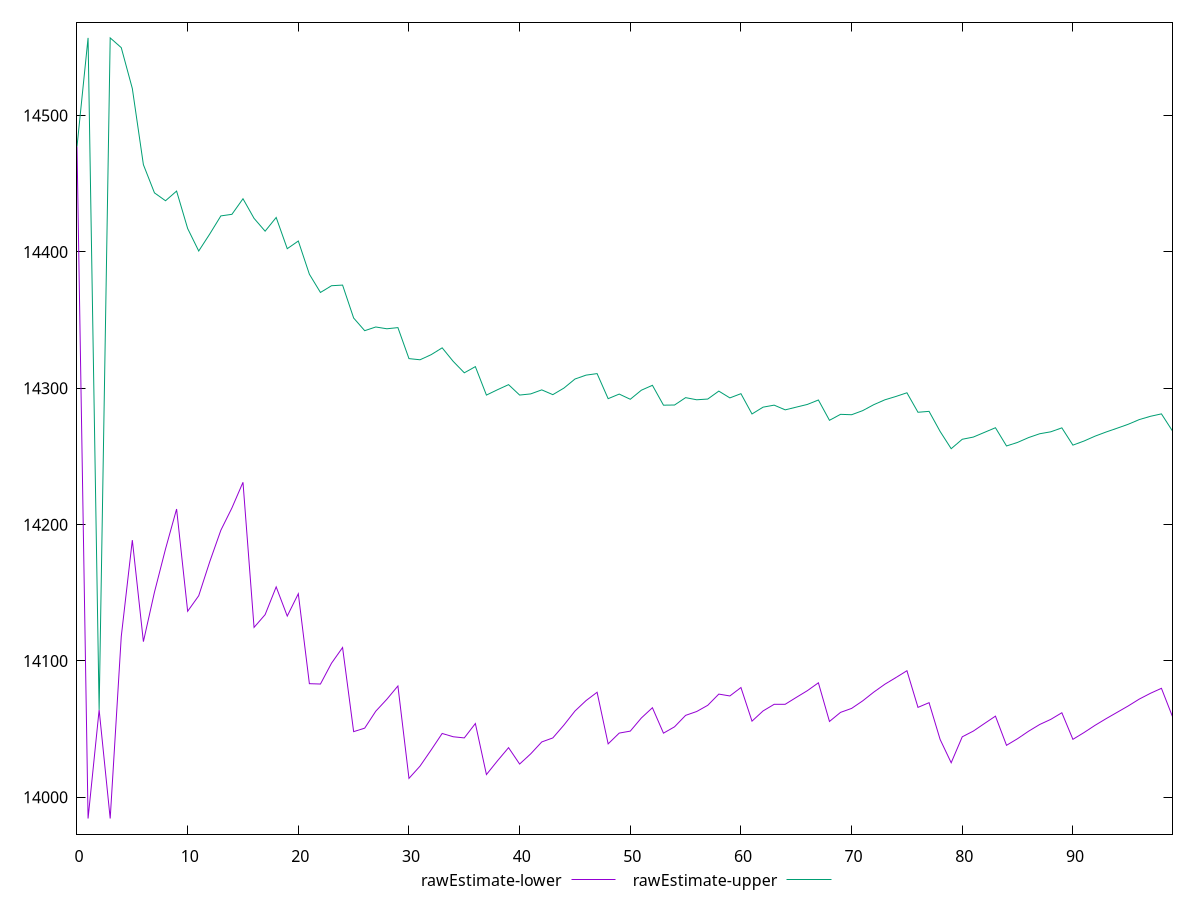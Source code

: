 reset

$rawEstimateLower <<EOF
0 14477.2405
1 13984.469106237446
2 14064.17155
3 13984.469106237446
4 14117.92460208935
5 14188.622624464486
6 14114.185146562428
7 14150.467035104226
8 14182.157840205475
9 14211.434725199404
10 14136.460911631473
11 14147.85927512185
12 14172.886337809465
13 14195.886412067717
14 14212.24212126403
15 14231.050787923941
16 14124.635479242907
17 14133.978730822637
18 14154.335201660353
19 14132.938657941568
20 14149.320618687587
21 14083.356948776383
22 14083.09958896054
23 14098.377378131485
24 14109.878864658154
25 14048.182105500304
26 14050.74983034549
27 14063.169940941452
28 14071.916398116986
29 14081.674632285529
30 14013.91336811307
31 14022.911801859731
32 14034.702832514547
33 14046.841062805788
34 14044.427611963949
35 14043.581581480366
36 14054.132090263429
37 14016.714619047332
38 14026.810145969761
39 14036.438880406484
40 14024.415631294207
41 14031.889741708854
42 14040.623632340072
43 14043.571424432082
44 14052.973008201487
45 14063.289799641938
46 14070.940585251255
47 14077.05890533953
48 14039.211472308056
49 14047.122576378493
50 14048.562825891968
51 14058.191278938366
52 14065.719209268276
53 14047.07125531298
54 14051.724337014284
55 14060.122203057877
56 14062.944499852974
57 14067.49106960247
58 14075.72055506474
59 14074.351177660476
60 14080.524729807334
61 14055.875127679254
62 14063.362314263304
63 14068.209384017056
64 14068.251551294432
65 14073.283678050593
66 14078.21107774398
67 14084.005474700432
68 14055.644089965448
69 14062.312180350002
70 14065.219417833483
71 14070.736934903662
72 14077.145049515322
73 14082.921859239721
74 14087.827014016308
75 14092.845031488323
76 14065.979788965524
77 14069.422001493027
78 14042.464114290005
79 14025.366643686191
80 14044.392182413192
81 14048.5850598727
82 14054.099692492717
83 14059.551883642398
84 14038.149915863662
85 14043.016141567146
86 14048.527381780823
87 14053.42457985142
88 14057.175637994585
89 14062.03107732258
90 14042.546973874787
91 14047.485335083622
92 14052.815063365826
93 14057.697199013512
94 14062.354721096313
95 14067.026564079772
96 14072.067286068757
97 14076.274469148342
98 14079.9629365116
99 14059.185069815147
EOF

$rawEstimateUpper <<EOF
0 14477.2405
1 14556.942943762553
2 14064.17155
3 14556.942943762553
4 14549.79876457732
5 14519.820400535515
6 14463.983473437573
7 14443.298314895776
8 14437.523459794525
9 14444.616912300597
10 14417.157321701861
11 14400.66363487815
12 14413.177762190538
13 14426.406262932283
14 14427.572655659049
15 14438.990576361772
16 14424.608327423755
17 14415.203300427362
18 14425.261474810235
19 14402.363980947322
20 14407.998039207148
21 14383.633421223612
22 14370.26271580136
23 14375.210171868512
24 14375.665530994016
25 14351.513773666362
26 14342.233413654509
27 14344.947947520088
28 14343.634531512647
29 14344.482532000187
30 14321.747549128311
31 14320.898984806934
32 14324.625441679003
33 14329.647827819213
34 14319.700251672415
35 14311.34771263728
36 14315.872995450856
37 14295.002269841556
38 14298.930502678886
39 14302.65348801457
40 14295.024341678767
41 14295.867747764829
42 14298.82569073685
43 14295.320740567915
44 14300.114786920461
45 14306.777595596159
46 14309.635405446415
47 14310.749358296835
48 14292.366229914165
49 14295.737958404115
50 14291.931761342075
51 14298.569046061633
52 14302.180782568461
53 14287.60343668702
54 14287.721941417092
55 14293.126789249816
56 14291.565888826271
57 14292.095071138268
58 14297.924728571621
59 14292.936520553809
60 14296.02825440319
61 14281.155306803503
62 14286.148156923136
63 14287.626845982944
64 14284.173822476061
65 14286.161189691342
66 14288.13941114491
67 14291.403006549568
68 14276.503814649936
69 14280.884634801512
70 14280.589549330693
71 14283.585223919863
72 14287.954034542643
73 14291.511652188847
74 14293.97878457524
75 14296.689339345008
76 14282.401768568721
77 14283.06919715562
78 14268.34370837666
79 14255.681786576964
80 14262.592748253473
81 14264.211687495723
82 14267.636656857936
83 14271.05830738325
84 14257.685994262923
85 14260.296560932853
86 14263.850546614238
87 14266.649556733944
88 14268.072663210236
89 14270.963148867897
90 14258.3079908311
91 14261.296078869871
92 14264.880909047974
93 14267.920864622856
94 14270.72429912841
95 14273.606222586897
96 14277.04414030487
97 14279.430254764702
98 14281.217532305605
99 14268.644947206132
EOF

set key outside below
set xrange [0:99]
set yrange [13973.019629486944:14568.392420513055]
set trange [13973.019629486944:14568.392420513055]
set terminal svg size 640, 520 enhanced background rgb 'white'
set output "report_00018_2021-02-10T15-25-16.877Z/largest-contentful-paint/samples/pages/rawEstimate/values.svg"

plot $rawEstimateLower title "rawEstimate-lower" with line, \
     $rawEstimateUpper title "rawEstimate-upper" with line

reset
